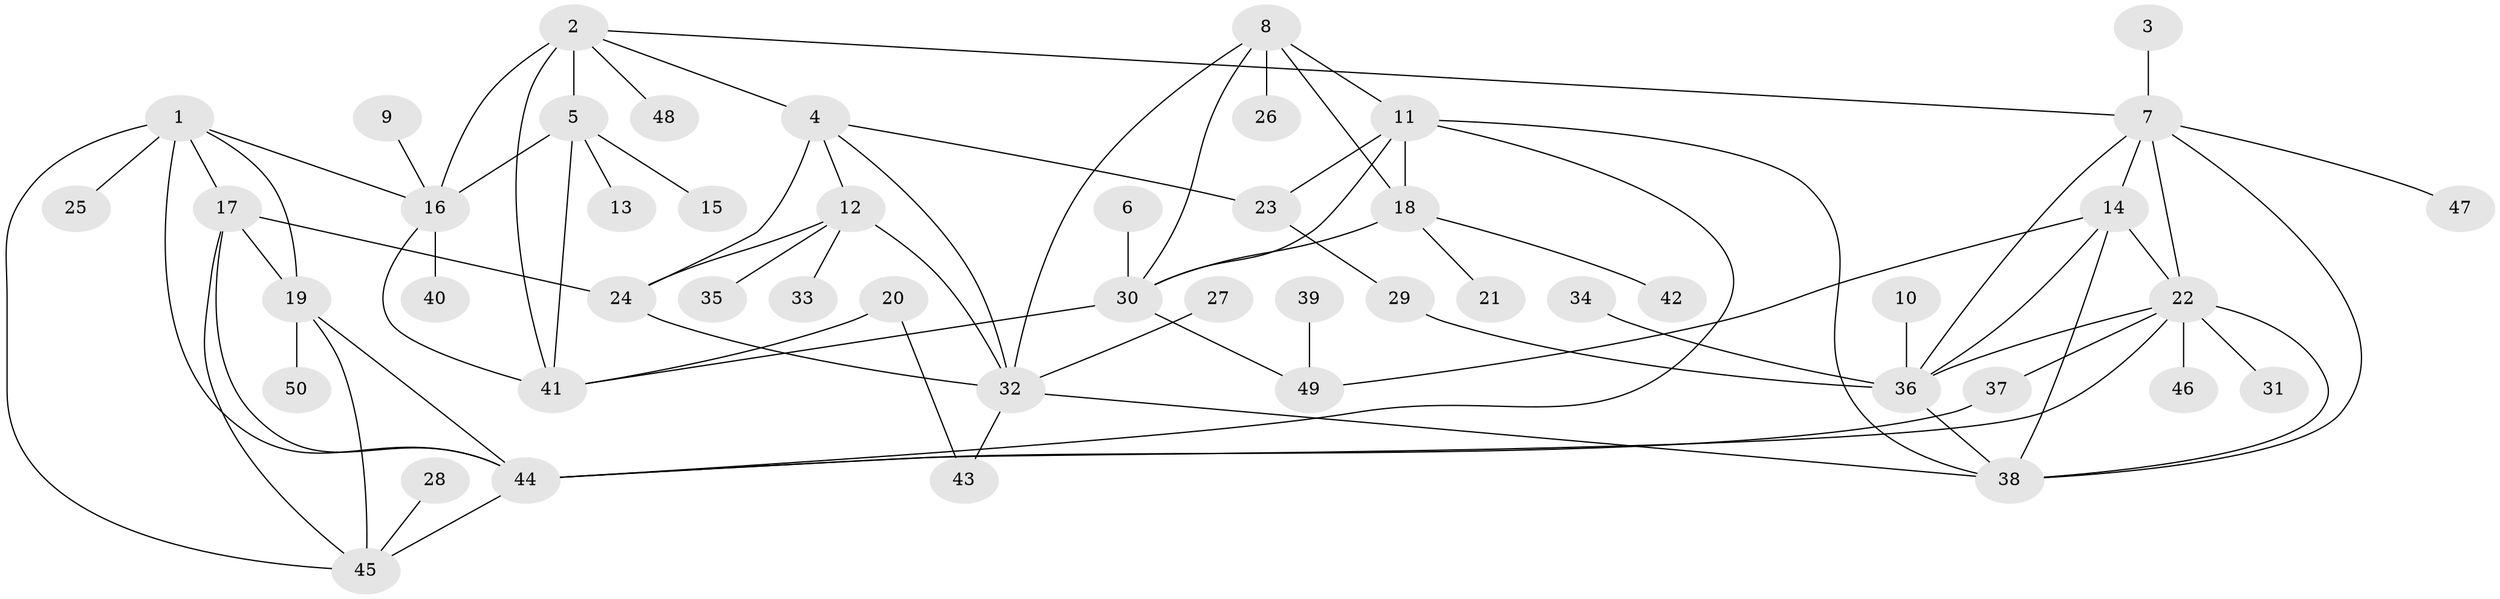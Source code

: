 // original degree distribution, {8: 0.05, 6: 0.06, 9: 0.05, 5: 0.01, 7: 0.05, 10: 0.01, 11: 0.01, 4: 0.02, 1: 0.61, 3: 0.05, 2: 0.08}
// Generated by graph-tools (version 1.1) at 2025/37/03/04/25 23:37:41]
// undirected, 50 vertices, 81 edges
graph export_dot {
  node [color=gray90,style=filled];
  1;
  2;
  3;
  4;
  5;
  6;
  7;
  8;
  9;
  10;
  11;
  12;
  13;
  14;
  15;
  16;
  17;
  18;
  19;
  20;
  21;
  22;
  23;
  24;
  25;
  26;
  27;
  28;
  29;
  30;
  31;
  32;
  33;
  34;
  35;
  36;
  37;
  38;
  39;
  40;
  41;
  42;
  43;
  44;
  45;
  46;
  47;
  48;
  49;
  50;
  1 -- 16 [weight=1.0];
  1 -- 17 [weight=1.0];
  1 -- 19 [weight=1.0];
  1 -- 25 [weight=1.0];
  1 -- 44 [weight=1.0];
  1 -- 45 [weight=1.0];
  2 -- 4 [weight=1.0];
  2 -- 5 [weight=2.0];
  2 -- 7 [weight=1.0];
  2 -- 16 [weight=1.0];
  2 -- 41 [weight=1.0];
  2 -- 48 [weight=1.0];
  3 -- 7 [weight=1.0];
  4 -- 12 [weight=1.0];
  4 -- 23 [weight=1.0];
  4 -- 24 [weight=2.0];
  4 -- 32 [weight=1.0];
  5 -- 13 [weight=1.0];
  5 -- 15 [weight=1.0];
  5 -- 16 [weight=2.0];
  5 -- 41 [weight=2.0];
  6 -- 30 [weight=1.0];
  7 -- 14 [weight=1.0];
  7 -- 22 [weight=1.0];
  7 -- 36 [weight=1.0];
  7 -- 38 [weight=1.0];
  7 -- 47 [weight=1.0];
  8 -- 11 [weight=2.0];
  8 -- 18 [weight=1.0];
  8 -- 26 [weight=1.0];
  8 -- 30 [weight=1.0];
  8 -- 32 [weight=2.0];
  9 -- 16 [weight=1.0];
  10 -- 36 [weight=1.0];
  11 -- 18 [weight=2.0];
  11 -- 23 [weight=1.0];
  11 -- 30 [weight=2.0];
  11 -- 38 [weight=1.0];
  11 -- 44 [weight=1.0];
  12 -- 24 [weight=2.0];
  12 -- 32 [weight=1.0];
  12 -- 33 [weight=1.0];
  12 -- 35 [weight=1.0];
  14 -- 22 [weight=1.0];
  14 -- 36 [weight=1.0];
  14 -- 38 [weight=1.0];
  14 -- 49 [weight=1.0];
  16 -- 40 [weight=1.0];
  16 -- 41 [weight=1.0];
  17 -- 19 [weight=1.0];
  17 -- 24 [weight=1.0];
  17 -- 44 [weight=1.0];
  17 -- 45 [weight=1.0];
  18 -- 21 [weight=1.0];
  18 -- 30 [weight=1.0];
  18 -- 42 [weight=1.0];
  19 -- 44 [weight=1.0];
  19 -- 45 [weight=1.0];
  19 -- 50 [weight=1.0];
  20 -- 41 [weight=1.0];
  20 -- 43 [weight=1.0];
  22 -- 31 [weight=1.0];
  22 -- 36 [weight=1.0];
  22 -- 37 [weight=1.0];
  22 -- 38 [weight=1.0];
  22 -- 44 [weight=1.0];
  22 -- 46 [weight=1.0];
  23 -- 29 [weight=1.0];
  24 -- 32 [weight=2.0];
  27 -- 32 [weight=1.0];
  28 -- 45 [weight=1.0];
  29 -- 36 [weight=1.0];
  30 -- 41 [weight=1.0];
  30 -- 49 [weight=1.0];
  32 -- 38 [weight=1.0];
  32 -- 43 [weight=1.0];
  34 -- 36 [weight=1.0];
  36 -- 38 [weight=1.0];
  37 -- 44 [weight=1.0];
  39 -- 49 [weight=1.0];
  44 -- 45 [weight=1.0];
}
